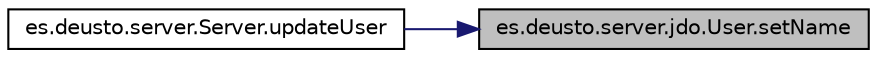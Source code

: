 digraph "es.deusto.server.jdo.User.setName"
{
 // LATEX_PDF_SIZE
  edge [fontname="Helvetica",fontsize="10",labelfontname="Helvetica",labelfontsize="10"];
  node [fontname="Helvetica",fontsize="10",shape=record];
  rankdir="RL";
  Node280 [label="es.deusto.server.jdo.User.setName",height=0.2,width=0.4,color="black", fillcolor="grey75", style="filled", fontcolor="black",tooltip=" "];
  Node280 -> Node281 [dir="back",color="midnightblue",fontsize="10",style="solid",fontname="Helvetica"];
  Node281 [label="es.deusto.server.Server.updateUser",height=0.2,width=0.4,color="black", fillcolor="white", style="filled",URL="$classes_1_1deusto_1_1server_1_1_server.html#af1348767a1db7469ebdb80cb869576c4",tooltip=" "];
}
